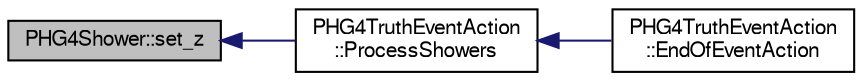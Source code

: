 digraph "PHG4Shower::set_z"
{
  bgcolor="transparent";
  edge [fontname="FreeSans",fontsize="10",labelfontname="FreeSans",labelfontsize="10"];
  node [fontname="FreeSans",fontsize="10",shape=record];
  rankdir="LR";
  Node1 [label="PHG4Shower::set_z",height=0.2,width=0.4,color="black", fillcolor="grey75", style="filled" fontcolor="black"];
  Node1 -> Node2 [dir="back",color="midnightblue",fontsize="10",style="solid",fontname="FreeSans"];
  Node2 [label="PHG4TruthEventAction\l::ProcessShowers",height=0.2,width=0.4,color="black",URL="$dd/d9d/classPHG4TruthEventAction.html#ae3f2e6fb721a5bf18566688160ccc273"];
  Node2 -> Node3 [dir="back",color="midnightblue",fontsize="10",style="solid",fontname="FreeSans"];
  Node3 [label="PHG4TruthEventAction\l::EndOfEventAction",height=0.2,width=0.4,color="black",URL="$dd/d9d/classPHG4TruthEventAction.html#aadf84e52ab9bcf0b8fb892c626b53c27"];
}
